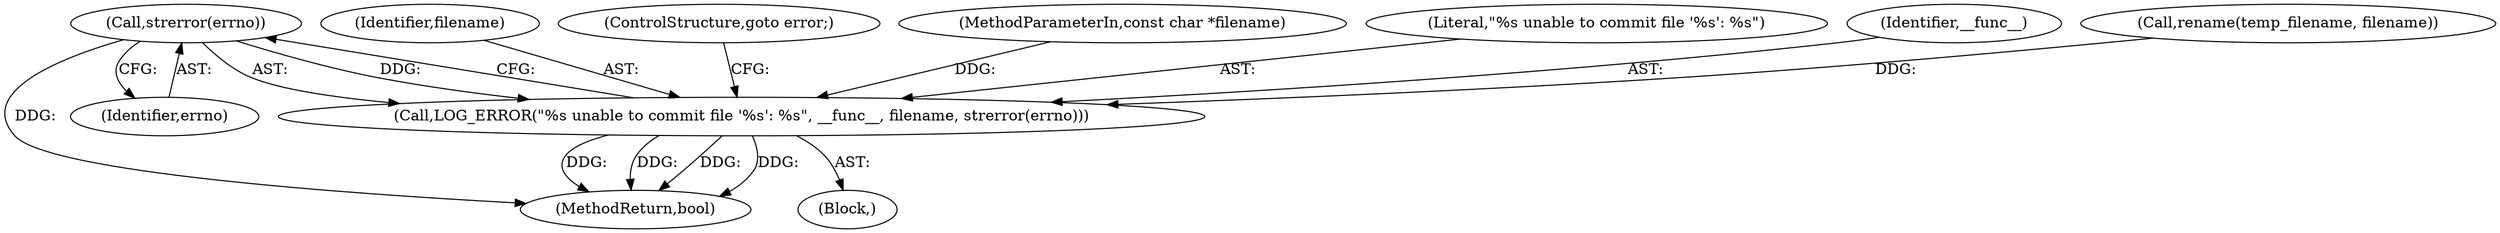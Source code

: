 digraph "0_Android_472271b153c5dc53c28beac55480a8d8434b2d5c_56@API" {
"1000272" [label="(Call,strerror(errno))"];
"1000268" [label="(Call,LOG_ERROR(\"%s unable to commit file '%s': %s\", __func__, filename, strerror(errno)))"];
"1000271" [label="(Identifier,filename)"];
"1000274" [label="(ControlStructure,goto error;)"];
"1000286" [label="(MethodReturn,bool)"];
"1000102" [label="(MethodParameterIn,const char *filename)"];
"1000269" [label="(Literal,\"%s unable to commit file '%s': %s\")"];
"1000273" [label="(Identifier,errno)"];
"1000268" [label="(Call,LOG_ERROR(\"%s unable to commit file '%s': %s\", __func__, filename, strerror(errno)))"];
"1000267" [label="(Block,)"];
"1000270" [label="(Identifier,__func__)"];
"1000272" [label="(Call,strerror(errno))"];
"1000262" [label="(Call,rename(temp_filename, filename))"];
"1000272" -> "1000268"  [label="AST: "];
"1000272" -> "1000273"  [label="CFG: "];
"1000273" -> "1000272"  [label="AST: "];
"1000268" -> "1000272"  [label="CFG: "];
"1000272" -> "1000286"  [label="DDG: "];
"1000272" -> "1000268"  [label="DDG: "];
"1000268" -> "1000267"  [label="AST: "];
"1000269" -> "1000268"  [label="AST: "];
"1000270" -> "1000268"  [label="AST: "];
"1000271" -> "1000268"  [label="AST: "];
"1000274" -> "1000268"  [label="CFG: "];
"1000268" -> "1000286"  [label="DDG: "];
"1000268" -> "1000286"  [label="DDG: "];
"1000268" -> "1000286"  [label="DDG: "];
"1000268" -> "1000286"  [label="DDG: "];
"1000262" -> "1000268"  [label="DDG: "];
"1000102" -> "1000268"  [label="DDG: "];
}

